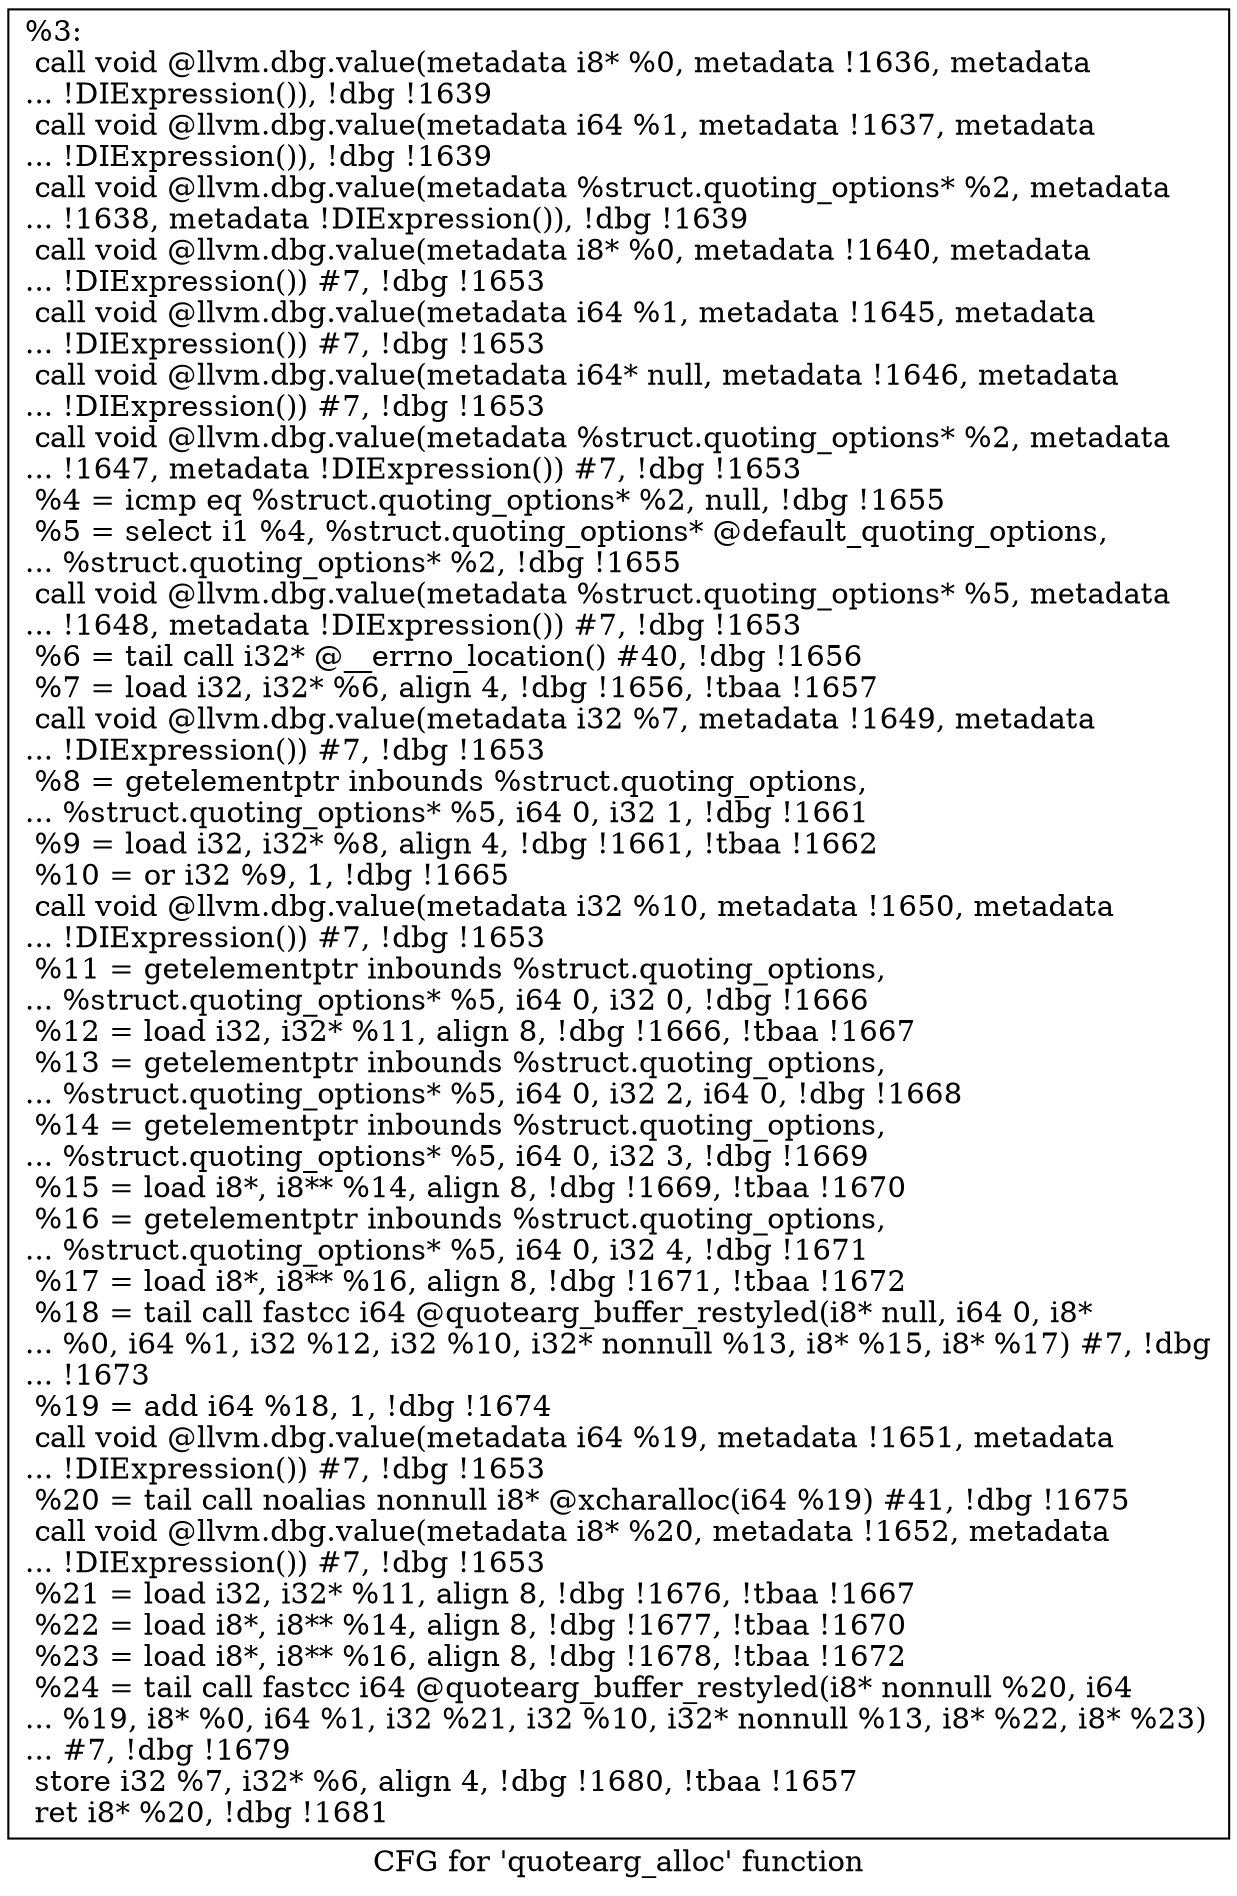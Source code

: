 digraph "CFG for 'quotearg_alloc' function" {
	label="CFG for 'quotearg_alloc' function";

	Node0x12d80c0 [shape=record,label="{%3:\l  call void @llvm.dbg.value(metadata i8* %0, metadata !1636, metadata\l... !DIExpression()), !dbg !1639\l  call void @llvm.dbg.value(metadata i64 %1, metadata !1637, metadata\l... !DIExpression()), !dbg !1639\l  call void @llvm.dbg.value(metadata %struct.quoting_options* %2, metadata\l... !1638, metadata !DIExpression()), !dbg !1639\l  call void @llvm.dbg.value(metadata i8* %0, metadata !1640, metadata\l... !DIExpression()) #7, !dbg !1653\l  call void @llvm.dbg.value(metadata i64 %1, metadata !1645, metadata\l... !DIExpression()) #7, !dbg !1653\l  call void @llvm.dbg.value(metadata i64* null, metadata !1646, metadata\l... !DIExpression()) #7, !dbg !1653\l  call void @llvm.dbg.value(metadata %struct.quoting_options* %2, metadata\l... !1647, metadata !DIExpression()) #7, !dbg !1653\l  %4 = icmp eq %struct.quoting_options* %2, null, !dbg !1655\l  %5 = select i1 %4, %struct.quoting_options* @default_quoting_options,\l... %struct.quoting_options* %2, !dbg !1655\l  call void @llvm.dbg.value(metadata %struct.quoting_options* %5, metadata\l... !1648, metadata !DIExpression()) #7, !dbg !1653\l  %6 = tail call i32* @__errno_location() #40, !dbg !1656\l  %7 = load i32, i32* %6, align 4, !dbg !1656, !tbaa !1657\l  call void @llvm.dbg.value(metadata i32 %7, metadata !1649, metadata\l... !DIExpression()) #7, !dbg !1653\l  %8 = getelementptr inbounds %struct.quoting_options,\l... %struct.quoting_options* %5, i64 0, i32 1, !dbg !1661\l  %9 = load i32, i32* %8, align 4, !dbg !1661, !tbaa !1662\l  %10 = or i32 %9, 1, !dbg !1665\l  call void @llvm.dbg.value(metadata i32 %10, metadata !1650, metadata\l... !DIExpression()) #7, !dbg !1653\l  %11 = getelementptr inbounds %struct.quoting_options,\l... %struct.quoting_options* %5, i64 0, i32 0, !dbg !1666\l  %12 = load i32, i32* %11, align 8, !dbg !1666, !tbaa !1667\l  %13 = getelementptr inbounds %struct.quoting_options,\l... %struct.quoting_options* %5, i64 0, i32 2, i64 0, !dbg !1668\l  %14 = getelementptr inbounds %struct.quoting_options,\l... %struct.quoting_options* %5, i64 0, i32 3, !dbg !1669\l  %15 = load i8*, i8** %14, align 8, !dbg !1669, !tbaa !1670\l  %16 = getelementptr inbounds %struct.quoting_options,\l... %struct.quoting_options* %5, i64 0, i32 4, !dbg !1671\l  %17 = load i8*, i8** %16, align 8, !dbg !1671, !tbaa !1672\l  %18 = tail call fastcc i64 @quotearg_buffer_restyled(i8* null, i64 0, i8*\l... %0, i64 %1, i32 %12, i32 %10, i32* nonnull %13, i8* %15, i8* %17) #7, !dbg\l... !1673\l  %19 = add i64 %18, 1, !dbg !1674\l  call void @llvm.dbg.value(metadata i64 %19, metadata !1651, metadata\l... !DIExpression()) #7, !dbg !1653\l  %20 = tail call noalias nonnull i8* @xcharalloc(i64 %19) #41, !dbg !1675\l  call void @llvm.dbg.value(metadata i8* %20, metadata !1652, metadata\l... !DIExpression()) #7, !dbg !1653\l  %21 = load i32, i32* %11, align 8, !dbg !1676, !tbaa !1667\l  %22 = load i8*, i8** %14, align 8, !dbg !1677, !tbaa !1670\l  %23 = load i8*, i8** %16, align 8, !dbg !1678, !tbaa !1672\l  %24 = tail call fastcc i64 @quotearg_buffer_restyled(i8* nonnull %20, i64\l... %19, i8* %0, i64 %1, i32 %21, i32 %10, i32* nonnull %13, i8* %22, i8* %23)\l... #7, !dbg !1679\l  store i32 %7, i32* %6, align 4, !dbg !1680, !tbaa !1657\l  ret i8* %20, !dbg !1681\l}"];
}
